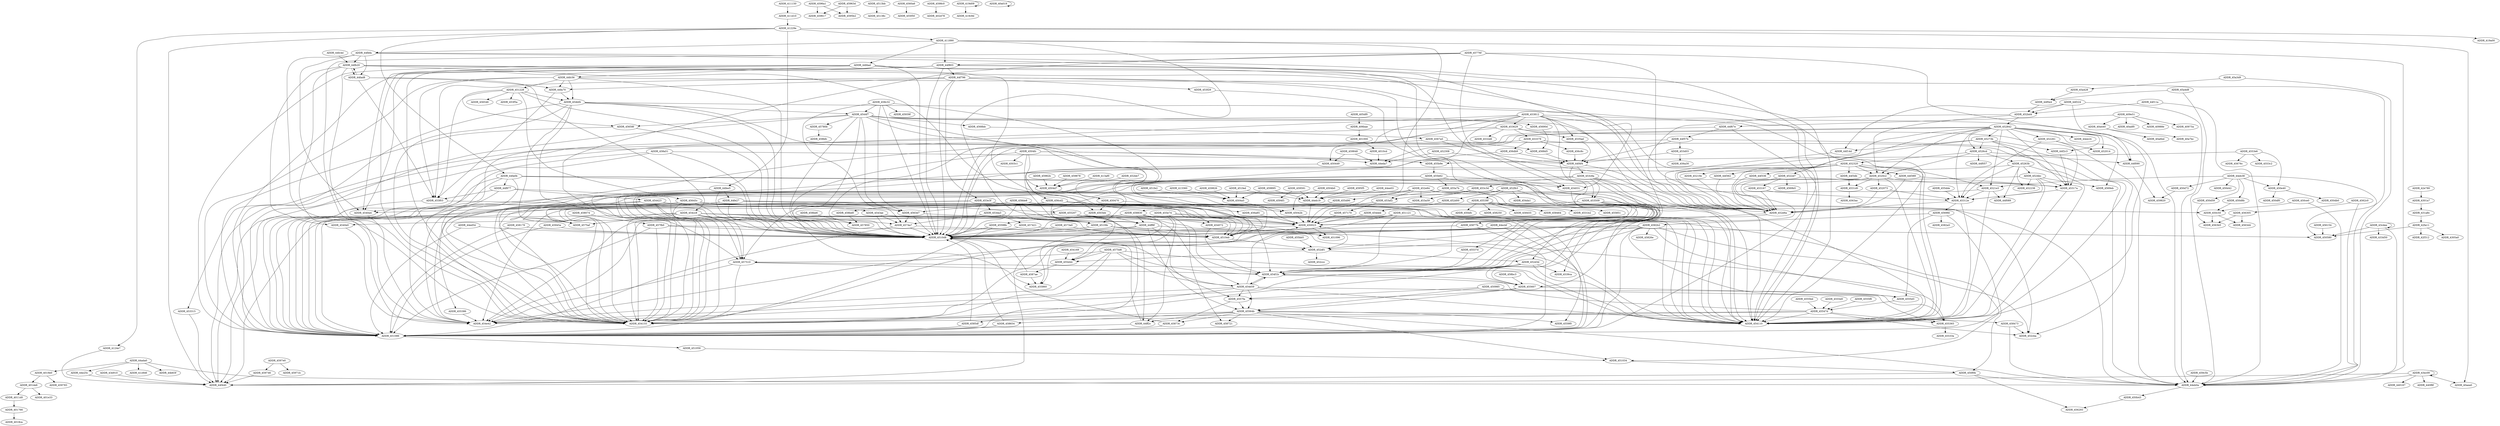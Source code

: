 DiGraph CallGraph{
ADDR_453315->ADDR_44f440
ADDR_453167->ADDR_45312e
ADDR_453167->ADDR_452e6a
ADDR_4563d7->ADDR_4574a7
ADDR_4563d7->ADDR_4510d8
ADDR_4563d7->ADDR_4510fe
ADDR_459895->ADDR_4504a5
ADDR_459895->ADDR_44eb19
ADDR_451fed->ADDR_4504a5
ADDR_451fed->ADDR_44eb19
ADDR_44f0e4->ADDR_452bd4
ADDR_45537d->ADDR_454f1b
ADDR_456db9->ADDR_456cd2
ADDR_456db9->ADDR_44f4f4
ADDR_44f090->ADDR_459820
ADDR_44f14d->ADDR_452e6a
ADDR_413360->ADDR_4504a5
ADDR_450d72->ADDR_459820
ADDR_45658f->ADDR_4510d8
ADDR_45658f->ADDR_451086
ADDR_401000->ADDR_4010cd
ADDR_4520c2->ADDR_4531d0
ADDR_4520c2->ADDR_452073
ADDR_4520c2->ADDR_454155
ADDR_4520c2->ADDR_45317a
ADDR_4520c2->ADDR_454110
ADDR_4520c2->ADDR_452e6a
ADDR_43ec09->ADDR_440167
ADDR_43ec09->ADDR_44eb0a
ADDR_43ec09->ADDR_43ec09
ADDR_43ec09->ADDR_40aea0
ADDR_43ec09->ADDR_44f440
ADDR_43ec09->ADDR_440f8f
ADDR_44f803->ADDR_4540a4
ADDR_44f803->ADDR_44f796
ADDR_44f803->ADDR_4510d8
ADDR_44f803->ADDR_454155
ADDR_44f803->ADDR_454110
ADDR_44f803->ADDR_454031
ADDR_44f803->ADDR_451086
ADDR_44fee5->ADDR_4510d8
ADDR_44fee5->ADDR_44fe27
ADDR_44fee5->ADDR_451086
ADDR_44ada0->ADDR_44b63f
ADDR_44ada0->ADDR_41c846
ADDR_44ada0->ADDR_4019e0
ADDR_44ada0->ADDR_44eb0a
ADDR_44ada0->ADDR_44e25c
ADDR_453812->ADDR_454f1b
ADDR_453812->ADDR_454e42
ADDR_453812->ADDR_4510d8
ADDR_453812->ADDR_454155
ADDR_453812->ADDR_450023
ADDR_453812->ADDR_454110
ADDR_453812->ADDR_4535ad
ADDR_453812->ADDR_452e6a
ADDR_453812->ADDR_453509
ADDR_453812->ADDR_453629
ADDR_456c8c->ADDR_44f4f4
ADDR_4568d5->ADDR_44f4f4
ADDR_453f03->ADDR_4510d8
ADDR_453f03->ADDR_451086
ADDR_4555e9->ADDR_45547d
ADDR_458bc3->ADDR_455607
ADDR_44fa0b->ADDR_44f877
ADDR_44fa0b->ADDR_4540a4
ADDR_44fa0b->ADDR_4510d8
ADDR_44fa0b->ADDR_454155
ADDR_44fa0b->ADDR_454110
ADDR_44fa0b->ADDR_454031
ADDR_44fa0b->ADDR_451086
ADDR_44fa70->ADDR_453f03
ADDR_44fa70->ADDR_454bf4
ADDR_4596a1->ADDR_459617
ADDR_4596a1->ADDR_4595b2
ADDR_452261->ADDR_45312e
ADDR_452261->ADDR_45317a
ADDR_452261->ADDR_452014
ADDR_44ecbf->ADDR_4510d8
ADDR_44ecbf->ADDR_450580
ADDR_44ecbf->ADDR_44f440
ADDR_44ecbf->ADDR_451086
ADDR_4597e0->ADDR_45971b
ADDR_4597e0->ADDR_459746
ADDR_4543ae->ADDR_4574a7
ADDR_4543ae->ADDR_4510d8
ADDR_4543ae->ADDR_4510fe
ADDR_4011d0->ADDR_401766
ADDR_45a3d9->ADDR_44eb0a
ADDR_45a3d9->ADDR_45a428
ADDR_4504d7->ADDR_450470
ADDR_44fdad->ADDR_4540a4
ADDR_44fdad->ADDR_44fc56
ADDR_44fdad->ADDR_4510d8
ADDR_44fdad->ADDR_454155
ADDR_44fdad->ADDR_454110
ADDR_44fdad->ADDR_454031
ADDR_44fdad->ADDR_451086
ADDR_44fc4d->ADDR_44fb20
ADDR_459826->ADDR_4504a5
ADDR_450d59->ADDR_4563b5
ADDR_451fe2->ADDR_4504a5
ADDR_4569fd->ADDR_450f0b
ADDR_4569fd->ADDR_4582b2
ADDR_4569fd->ADDR_4582a5
ADDR_4569fd->ADDR_4555d3
ADDR_455bb5->ADDR_452df1
ADDR_455d90->ADDR_458830
ADDR_455b62->ADDR_454110
ADDR_455b62->ADDR_454155
ADDR_455b62->ADDR_455a7b
ADDR_455b62->ADDR_455386
ADDR_455b62->ADDR_45537d
ADDR_4595f5->ADDR_44eb19
ADDR_44fad8->ADDR_44fb20
ADDR_44fad8->ADDR_453f03
ADDR_44fad8->ADDR_454cc8
ADDR_44fad8->ADDR_44fa70
ADDR_44f796->ADDR_4510d8
ADDR_44f796->ADDR_453f29
ADDR_44f796->ADDR_44fa70
ADDR_44f796->ADDR_450023
ADDR_44f796->ADDR_453f03
ADDR_44f796->ADDR_453e3f
ADDR_44f796->ADDR_451086
ADDR_401de6->ADDR_401e33
ADDR_401de6->ADDR_4011d0
ADDR_452d00->ADDR_454deb
ADDR_458de8->ADDR_4510eb
ADDR_458de8->ADDR_4510d8
ADDR_458de8->ADDR_4563d7
ADDR_458de8->ADDR_4510fe
ADDR_458de8->ADDR_450023
ADDR_458de8->ADDR_451086
ADDR_4513bb->ADDR_45138c
ADDR_45873c->ADDR_4510d8
ADDR_45873c->ADDR_451086
ADDR_44fb20->ADDR_454f1b
ADDR_44fb20->ADDR_454155
ADDR_44fb20->ADDR_44fad8
ADDR_44fb20->ADDR_454e42
ADDR_44fb20->ADDR_454072
ADDR_44fb20->ADDR_454110
ADDR_44fb20->ADDR_4540e0
ADDR_4019e0->ADDR_401de6
ADDR_4019e0->ADDR_459783
ADDR_453da3->ADDR_457421
ADDR_453da3->ADDR_4574a7
ADDR_453da3->ADDR_4510fe
ADDR_4560a6->ADDR_455f50
ADDR_4544f7->ADDR_457850
ADDR_4544f7->ADDR_4568bb
ADDR_4544f7->ADDR_4510eb
ADDR_4544f7->ADDR_44eb0a
ADDR_4544f7->ADDR_4510d8
ADDR_4544f7->ADDR_45690d
ADDR_4544f7->ADDR_4563d7
ADDR_4544f7->ADDR_4510fe
ADDR_4544f7->ADDR_45780b
ADDR_4544f7->ADDR_452e6a
ADDR_4544f7->ADDR_45658f
ADDR_4544f7->ADDR_451086
ADDR_44fe27->ADDR_455207
ADDR_44fe27->ADDR_450c50
ADDR_44fe27->ADDR_4540a4
ADDR_44fe27->ADDR_4510d8
ADDR_44fe27->ADDR_454155
ADDR_44fe27->ADDR_454110
ADDR_44fe27->ADDR_451086
ADDR_459878->ADDR_4504d7
ADDR_4510d8->ADDR_452df1
ADDR_458654->ADDR_4510d8
ADDR_458654->ADDR_451086
ADDR_4598c0->ADDR_402d78
ADDR_455e74->ADDR_451034
ADDR_455e74->ADDR_455d44
ADDR_455e74->ADDR_458721
ADDR_455e74->ADDR_44ff2c
ADDR_455e74->ADDR_450023
ADDR_4555d3->ADDR_45547d
ADDR_44f67e->ADDR_44f57b
ADDR_44f67e->ADDR_4510d8
ADDR_44f67e->ADDR_451086
ADDR_4524bc->ADDR_4569eb
ADDR_4524bc->ADDR_45312e
ADDR_4524bc->ADDR_454155
ADDR_4524bc->ADDR_45317a
ADDR_4524bc->ADDR_452238
ADDR_4524bc->ADDR_454110
ADDR_454031->ADDR_454f1b
ADDR_42fa11->ADDR_42f312
ADDR_42fa11->ADDR_4305a0
ADDR_42fa11->ADDR_450580
ADDR_44f2c3->ADDR_45317a
ADDR_411d10->ADDR_41229e
ADDR_45645c->ADDR_4510eb
ADDR_45645c->ADDR_4510d8
ADDR_45645c->ADDR_454155
ADDR_45645c->ADDR_4563d7
ADDR_45645c->ADDR_454110
ADDR_45645c->ADDR_457510
ADDR_45645c->ADDR_4575af
ADDR_45645c->ADDR_451086
ADDR_44ed54->ADDR_4510d8
ADDR_44ed54->ADDR_451086
ADDR_4540a4->ADDR_454e42
ADDR_458c32->ADDR_45939f
ADDR_458c32->ADDR_4510eb
ADDR_458c32->ADDR_4510d8
ADDR_458c32->ADDR_4563d7
ADDR_458c32->ADDR_4574a7
ADDR_458c32->ADDR_4544f7
ADDR_450470->ADDR_45042b
ADDR_450470->ADDR_4503eb
ADDR_44f3db->ADDR_4531d0
ADDR_454bf4->ADDR_4510eb
ADDR_454bf4->ADDR_4510d8
ADDR_454bf4->ADDR_454155
ADDR_454bf4->ADDR_4544f7
ADDR_454bf4->ADDR_454110
ADDR_454bf4->ADDR_457510
ADDR_454bf4->ADDR_4575af
ADDR_454bf4->ADDR_451086
ADDR_452308->ADDR_44eda7
ADDR_452308->ADDR_452e6a
ADDR_454e59->ADDR_454f1b
ADDR_454e59->ADDR_454e42
ADDR_454e59->ADDR_4510d8
ADDR_454e59->ADDR_455365
ADDR_454e59->ADDR_454155
ADDR_454e59->ADDR_4557fa
ADDR_454e59->ADDR_450023
ADDR_454e59->ADDR_454110
ADDR_454e59->ADDR_45564b
ADDR_4573a0->ADDR_4510eb
ADDR_4573a0->ADDR_4510d8
ADDR_454cc8->ADDR_4510eb
ADDR_454cc8->ADDR_4510d8
ADDR_454cc8->ADDR_454155
ADDR_454cc8->ADDR_4574a7
ADDR_454cc8->ADDR_454110
ADDR_454cc8->ADDR_457510
ADDR_454cc8->ADDR_4575af
ADDR_454cc8->ADDR_451086
ADDR_456cd2->ADDR_458bd0
ADDR_456cd2->ADDR_44eb0a
ADDR_456cd2->ADDR_456a85
ADDR_456cd2->ADDR_44f440
ADDR_456cd2->ADDR_44ff8f
ADDR_44f389->ADDR_452e6a
ADDR_44f389->ADDR_45317a
ADDR_4301a7->ADDR_431a8c
ADDR_453d03->ADDR_456a30
ADDR_453d03->ADDR_44f4f4
ADDR_44eb38->ADDR_450d8b
ADDR_44eb38->ADDR_44eb0a
ADDR_44eb38->ADDR_4521e3
ADDR_44eb38->ADDR_450d42
ADDR_44eb38->ADDR_450d59
ADDR_44eb38->ADDR_450d72
ADDR_44eb38->ADDR_450e40
ADDR_459848->ADDR_44eda7
ADDR_459848->ADDR_450449
ADDR_411890->ADDR_44eb19
ADDR_411890->ADDR_44eb0a
ADDR_411890->ADDR_44fbfa
ADDR_411890->ADDR_44f803
ADDR_411890->ADDR_44fdad
ADDR_411890->ADDR_44ff2c
ADDR_450b43->ADDR_456293
ADDR_452073->ADDR_45312e
ADDR_452073->ADDR_452e6a
ADDR_452df1->ADDR_452d3d
ADDR_452df1->ADDR_455d44
ADDR_452df1->ADDR_452ccc
ADDR_452df1->ADDR_450023
ADDR_45a4d8->ADDR_44f0e4
ADDR_45a4d8->ADDR_44eb0a
ADDR_44f362->ADDR_452e6a
ADDR_44f57b->ADDR_453d03
ADDR_44f57b->ADDR_451086
ADDR_44f57b->ADDR_4510d8
ADDR_44f57b->ADDR_44f4f4
ADDR_455b9e->ADDR_455b62
ADDR_4504b0->ADDR_45042b
ADDR_4504b0->ADDR_44eb19
ADDR_452d3d->ADDR_454110
ADDR_452d3d->ADDR_454155
ADDR_452d3d->ADDR_454f1b
ADDR_452d3d->ADDR_4539ca
ADDR_452d3d->ADDR_454e42
ADDR_451059->ADDR_451034
ADDR_452e84->ADDR_453af2
ADDR_452e84->ADDR_454f1b
ADDR_452e84->ADDR_454e42
ADDR_452e84->ADDR_454155
ADDR_452e84->ADDR_450023
ADDR_452e84->ADDR_454110
ADDR_452e84->ADDR_453a59
ADDR_4555f8->ADDR_45547d
ADDR_45690d->ADDR_4568d5
ADDR_450985->ADDR_4557fa
ADDR_450985->ADDR_455365
ADDR_450985->ADDR_45564b
ADDR_45598b->ADDR_4510d8
ADDR_45598b->ADDR_451086
ADDR_4567a5->ADDR_4568d5
ADDR_4567a5->ADDR_4510d8
ADDR_4567a5->ADDR_44f4f4
ADDR_4575d6->ADDR_454f1b
ADDR_4575d6->ADDR_455d44
ADDR_4575d6->ADDR_454155
ADDR_4575d6->ADDR_457510
ADDR_4575d6->ADDR_454e42
ADDR_4575d6->ADDR_454110
ADDR_4575d6->ADDR_454e59
ADDR_450ce0->ADDR_44eb0a
ADDR_450ce0->ADDR_450c50
ADDR_454deb->ADDR_450023
ADDR_40a440->ADDR_40a6bd
ADDR_40a440->ADDR_40a7bc
ADDR_45a428->ADDR_44f0e4
ADDR_4526cd->ADDR_44f057
ADDR_4526cd->ADDR_44f090
ADDR_4526cd->ADDR_4520c2
ADDR_4526cd->ADDR_45263b
ADDR_4526cd->ADDR_452320
ADDR_4585df->ADDR_4510d8
ADDR_4585df->ADDR_451086
ADDR_458179->ADDR_4510d8
ADDR_458179->ADDR_451086
ADDR_44f4f4->ADDR_452e6a
ADDR_44f4f4->ADDR_453509
ADDR_44f4f4->ADDR_453c8a
ADDR_419d09->ADDR_419d09
ADDR_419d09->ADDR_419c9d
ADDR_44ff2c->ADDR_4510d8
ADDR_44ff2c->ADDR_451086
ADDR_455a7b->ADDR_45877b
ADDR_455a7b->ADDR_455d90
ADDR_453c8a->ADDR_455607
ADDR_453c8a->ADDR_454f1b
ADDR_453c8a->ADDR_454e42
ADDR_453c8a->ADDR_454155
ADDR_453c8a->ADDR_454110
ADDR_453c8a->ADDR_452e6a
ADDR_453c8a->ADDR_453c3d
ADDR_455d44->ADDR_4587ae
ADDR_458074->ADDR_457fb0
ADDR_4582b2->ADDR_452cba
ADDR_4582b2->ADDR_45826e
ADDR_4582b2->ADDR_454f1b
ADDR_4582b2->ADDR_454e42
ADDR_4582b2->ADDR_4555d3
ADDR_4582b2->ADDR_4510d8
ADDR_4582b2->ADDR_454155
ADDR_4582b2->ADDR_452df1
ADDR_4582b2->ADDR_454110
ADDR_4582b2->ADDR_451086
ADDR_4557fa->ADDR_45564b
ADDR_4557fa->ADDR_45873c
ADDR_450e40->ADDR_450db0
ADDR_450e40->ADDR_450df0
ADDR_4504a5->ADDR_45042b
ADDR_401766->ADDR_4018ca
ADDR_458473->ADDR_452cba
ADDR_458473->ADDR_44eb0a
ADDR_454f1b->ADDR_454e59
ADDR_454f1b->ADDR_455607
ADDR_45312e->ADDR_454110
ADDR_45312e->ADDR_452e6a
ADDR_45312e->ADDR_4569fd
ADDR_411150->ADDR_411d10
ADDR_4521e3->ADDR_454110
ADDR_4521e3->ADDR_45312e
ADDR_4521e3->ADDR_44f089
ADDR_4521e3->ADDR_454155
ADDR_44f11a->ADDR_44eb0a
ADDR_44f11a->ADDR_452bd4
ADDR_453e3f->ADDR_4575af
ADDR_453e3f->ADDR_4510eb
ADDR_453e3f->ADDR_4510d8
ADDR_453e3f->ADDR_454155
ADDR_453e3f->ADDR_454110
ADDR_453e3f->ADDR_457510
ADDR_453e3f->ADDR_453da3
ADDR_453e3f->ADDR_451086
ADDR_45538f->ADDR_452cba
ADDR_45538f->ADDR_458464
ADDR_45538f->ADDR_4531b2
ADDR_45538f->ADDR_455851
ADDR_45538f->ADDR_450efc
ADDR_45538f->ADDR_458250
ADDR_45538f->ADDR_458455
ADDR_452320->ADDR_454155
ADDR_452320->ADDR_4520c2
ADDR_452320->ADDR_4521e3
ADDR_452320->ADDR_44f3db
ADDR_452320->ADDR_44f336
ADDR_452320->ADDR_454110
ADDR_452320->ADDR_44f362
ADDR_452320->ADDR_44f389
ADDR_452320->ADDR_452e6a
ADDR_452320->ADDR_45219e
ADDR_4574a7->ADDR_4510eb
ADDR_4574a7->ADDR_4510d8
ADDR_4574a7->ADDR_451086
ADDR_457510->ADDR_454110
ADDR_457510->ADDR_454155
ADDR_457510->ADDR_454f1b
ADDR_457510->ADDR_454e42
ADDR_44ee03->ADDR_44eb19
ADDR_4553e6->ADDR_455b9e
ADDR_4553e6->ADDR_4553c2
ADDR_4553e6->ADDR_45676c
ADDR_4553e6->ADDR_450e40
ADDR_45776f->ADDR_454f1b
ADDR_45776f->ADDR_454e42
ADDR_45776f->ADDR_44f803
ADDR_45776f->ADDR_454155
ADDR_45776f->ADDR_450023
ADDR_45776f->ADDR_454110
ADDR_451228->ADDR_45645c
ADDR_451228->ADDR_456546
ADDR_451228->ADDR_4510d8
ADDR_451228->ADDR_454bf4
ADDR_451228->ADDR_453f5a
ADDR_451228->ADDR_453f03
ADDR_451228->ADDR_45658f
ADDR_45963d->ADDR_459617
ADDR_45963d->ADDR_4595b2
ADDR_454423->ADDR_4510eb
ADDR_454423->ADDR_4543ae
ADDR_454423->ADDR_4510d8
ADDR_454423->ADDR_454155
ADDR_454423->ADDR_454110
ADDR_454423->ADDR_457510
ADDR_454423->ADDR_4575af
ADDR_454423->ADDR_451086
ADDR_45273b->ADDR_452cba
ADDR_45273b->ADDR_45317a
ADDR_45273b->ADDR_44f14d
ADDR_45273b->ADDR_452e6a
ADDR_45273b->ADDR_44f2c3
ADDR_45273b->ADDR_4526cd
ADDR_45263b->ADDR_45312e
ADDR_45263b->ADDR_454155
ADDR_45263b->ADDR_44f089
ADDR_45263b->ADDR_452238
ADDR_45263b->ADDR_454110
ADDR_45263b->ADDR_4524bc
ADDR_44eb19->ADDR_450023
ADDR_44f224->ADDR_44f090
ADDR_44f224->ADDR_44eb0a
ADDR_44f224->ADDR_44f14d
ADDR_44f224->ADDR_452bd4
ADDR_453f29->ADDR_450023
ADDR_455365->ADDR_45533a
ADDR_44e25c->ADDR_44f440
ADDR_4562c0->ADDR_44eb0a
ADDR_4562c0->ADDR_456305
ADDR_413af0->ADDR_4504d7
ADDR_4535ad->ADDR_44f4f4
ADDR_452e6a->ADDR_455607
ADDR_452e6a->ADDR_452df1
ADDR_456a85->ADDR_450023
ADDR_452bd4->ADDR_452842
ADDR_452bd4->ADDR_4520c2
ADDR_452bd4->ADDR_452e6a
ADDR_45945a->ADDR_4510d8
ADDR_45945a->ADDR_451086
ADDR_455386->ADDR_454e42
ADDR_44f877->ADDR_453f03
ADDR_44f877->ADDR_454423
ADDR_44f877->ADDR_4510d8
ADDR_44f877->ADDR_451086
ADDR_451034->ADDR_450f0b
ADDR_45564b->ADDR_4585df
ADDR_45564b->ADDR_4559f0
ADDR_45564b->ADDR_458654
ADDR_45564b->ADDR_458473
ADDR_45564b->ADDR_458721
ADDR_45564b->ADDR_451034
ADDR_45564b->ADDR_44eb0a
ADDR_45564b->ADDR_44ff2c
ADDR_45564b->ADDR_45873c
ADDR_450449->ADDR_4503eb
ADDR_451121->ADDR_454110
ADDR_451121->ADDR_454155
ADDR_451121->ADDR_454e42
ADDR_451121->ADDR_454f1b
ADDR_451121->ADDR_450023
ADDR_456154->ADDR_450580
ADDR_4510fe->ADDR_451096
ADDR_4510fe->ADDR_4510eb
ADDR_4510fe->ADDR_4510d8
ADDR_409e51->ADDR_40a440
ADDR_409e51->ADDR_40975a
ADDR_409e51->ADDR_40adf0
ADDR_409e51->ADDR_44f67e
ADDR_409e51->ADDR_40988e
ADDR_45877b->ADDR_4510d8
ADDR_45877b->ADDR_451086
ADDR_459c5b->ADDR_44eb0a
ADDR_459591->ADDR_44eb19
ADDR_459591->ADDR_4594f1
ADDR_457170->ADDR_450023
ADDR_455207->ADDR_454f1b
ADDR_455207->ADDR_454155
ADDR_455207->ADDR_454e42
ADDR_455207->ADDR_454072
ADDR_455207->ADDR_454e59
ADDR_455207->ADDR_450023
ADDR_455207->ADDR_454110
ADDR_455207->ADDR_4540e0
ADDR_454169->ADDR_455d44
ADDR_453379->ADDR_456c8c
ADDR_453379->ADDR_44eb0a
ADDR_453379->ADDR_44f440
ADDR_453379->ADDR_456db9
ADDR_450c50->ADDR_4563b5
ADDR_450c50->ADDR_4563d4
ADDR_458830->ADDR_451096
ADDR_458830->ADDR_4510d8
ADDR_458830->ADDR_455860
ADDR_458830->ADDR_44ff8f
ADDR_458830->ADDR_450023
ADDR_4510eb->ADDR_452df1
ADDR_4531d0->ADDR_4563ac
ADDR_459746->ADDR_44f440
ADDR_44ff8f->ADDR_45564b
ADDR_44ff8f->ADDR_455860
ADDR_44ff8f->ADDR_4557fa
ADDR_44ff8f->ADDR_4510d8
ADDR_44ff8f->ADDR_455365
ADDR_4504fc->ADDR_4504d7
ADDR_4504fc->ADDR_455b9e
ADDR_4504fc->ADDR_44ff8f
ADDR_4504fc->ADDR_4503c1
ADDR_4504fc->ADDR_455860
ADDR_4504fc->ADDR_44eda7
ADDR_44f336->ADDR_452e6a
ADDR_45317a->ADDR_454110
ADDR_45317a->ADDR_45312e
ADDR_454072->ADDR_454f1b
ADDR_4540e0->ADDR_454e42
ADDR_453509->ADDR_455607
ADDR_453509->ADDR_454f1b
ADDR_453509->ADDR_454e42
ADDR_453509->ADDR_454155
ADDR_453509->ADDR_450023
ADDR_453509->ADDR_454110
ADDR_453509->ADDR_452e6a
ADDR_458be6->ADDR_457850
ADDR_43cdee->ADDR_433d50
ADDR_43cdee->ADDR_44eb0a
ADDR_43cdee->ADDR_450580
ADDR_43cdee->ADDR_43cdee
ADDR_4010cd->ADDR_44eda7
ADDR_452842->ADDR_45273b
ADDR_452842->ADDR_452261
ADDR_452842->ADDR_452014
ADDR_452842->ADDR_4569eb
ADDR_452842->ADDR_45312e
ADDR_452842->ADDR_4520c2
ADDR_452842->ADDR_4521e3
ADDR_452842->ADDR_450449
ADDR_452842->ADDR_45317a
ADDR_452842->ADDR_44f090
ADDR_452842->ADDR_44ee24
ADDR_452842->ADDR_44eda7
ADDR_452842->ADDR_452e6a
ADDR_452842->ADDR_44f2c3
ADDR_452842->ADDR_4522d7
ADDR_452842->ADDR_4526cd
ADDR_4555bd->ADDR_45547d
ADDR_431a8c->ADDR_42fa11
ADDR_44eb0a->ADDR_450b43
ADDR_44fbfa->ADDR_44fad8
ADDR_44fbfa->ADDR_4540a4
ADDR_44fbfa->ADDR_454155
ADDR_44fbfa->ADDR_454110
ADDR_44fbfa->ADDR_44fb20
ADDR_44fbfa->ADDR_454031
ADDR_42e780->ADDR_4301a7
ADDR_405df0->ADDR_406bae
ADDR_4503eb->ADDR_4559f0
ADDR_4503eb->ADDR_44ff8f
ADDR_4503eb->ADDR_45598b
ADDR_453629->ADDR_453315
ADDR_453629->ADDR_453379
ADDR_453629->ADDR_4532e6
ADDR_453629->ADDR_44eb0a
ADDR_453629->ADDR_44f440
ADDR_453629->ADDR_4535ad
ADDR_450023->ADDR_451096
ADDR_450023->ADDR_4510d8
ADDR_43e910->ADDR_44f440
ADDR_450f0b->ADDR_44eb0a
ADDR_450f0b->ADDR_44f440
ADDR_450f0b->ADDR_456293
ADDR_451086->ADDR_451059
ADDR_453af2->ADDR_457170
ADDR_453af2->ADDR_450023
ADDR_455607->ADDR_4557fa
ADDR_455607->ADDR_45564b
ADDR_455607->ADDR_4555d3
ADDR_44fc56->ADDR_450580
ADDR_44fc56->ADDR_4510d8
ADDR_44fc56->ADDR_454bf4
ADDR_44fc56->ADDR_44fa70
ADDR_44fc56->ADDR_453f03
ADDR_44fc56->ADDR_451228
ADDR_44fc56->ADDR_451086
ADDR_45042b->ADDR_450023
ADDR_4587ae->ADDR_4510d8
ADDR_4587ae->ADDR_455860
ADDR_4522d7->ADDR_452e6a
ADDR_4522d7->ADDR_4569b5
ADDR_4522d7->ADDR_45317a
ADDR_4522d7->ADDR_453167
ADDR_455dde->ADDR_45312e
ADDR_457fb0->ADDR_454110
ADDR_457fb0->ADDR_454155
ADDR_457fb0->ADDR_4510d8
ADDR_457fb0->ADDR_451086
ADDR_45547d->ADDR_452cba
ADDR_45547d->ADDR_454f1b
ADDR_45547d->ADDR_454155
ADDR_45547d->ADDR_455365
ADDR_45547d->ADDR_454e42
ADDR_45547d->ADDR_454110
ADDR_458bd0->ADDR_457850
ADDR_452bb7->ADDR_4504d7
ADDR_4124e7->ADDR_44f440
ADDR_406bae->ADDR_401000
ADDR_450d8b->ADDR_450c50
ADDR_458a51->ADDR_4510d8
ADDR_458a51->ADDR_451086
ADDR_458a51->ADDR_44f440
ADDR_458a51->ADDR_44f4f4
ADDR_4568bb->ADDR_4567a5
ADDR_45982b->ADDR_4504d7
ADDR_41229e->ADDR_44fee5
ADDR_41229e->ADDR_4124e7
ADDR_41229e->ADDR_411890
ADDR_41229e->ADDR_40aea0
ADDR_41229e->ADDR_44f440
ADDR_41229e->ADDR_419a00
ADDR_41229e->ADDR_44fa0b
ADDR_456305->ADDR_4563b5
ADDR_456305->ADDR_4563d4
ADDR_457421->ADDR_4510eb
ADDR_457421->ADDR_4510d8
ADDR_45780b->ADDR_458bfc
ADDR_40a019->ADDR_40a019
ADDR_452fb3->ADDR_452d00
ADDR_452fb3->ADDR_452d3d
ADDR_452fb3->ADDR_454da1
ADDR_452fb3->ADDR_455d44
ADDR_452fb3->ADDR_45538f
ADDR_453c3d->ADDR_453af2
ADDR_453c3d->ADDR_453a59
ADDR_453c3d->ADDR_4539ca
ADDR_45219e->ADDR_452e6a
}
